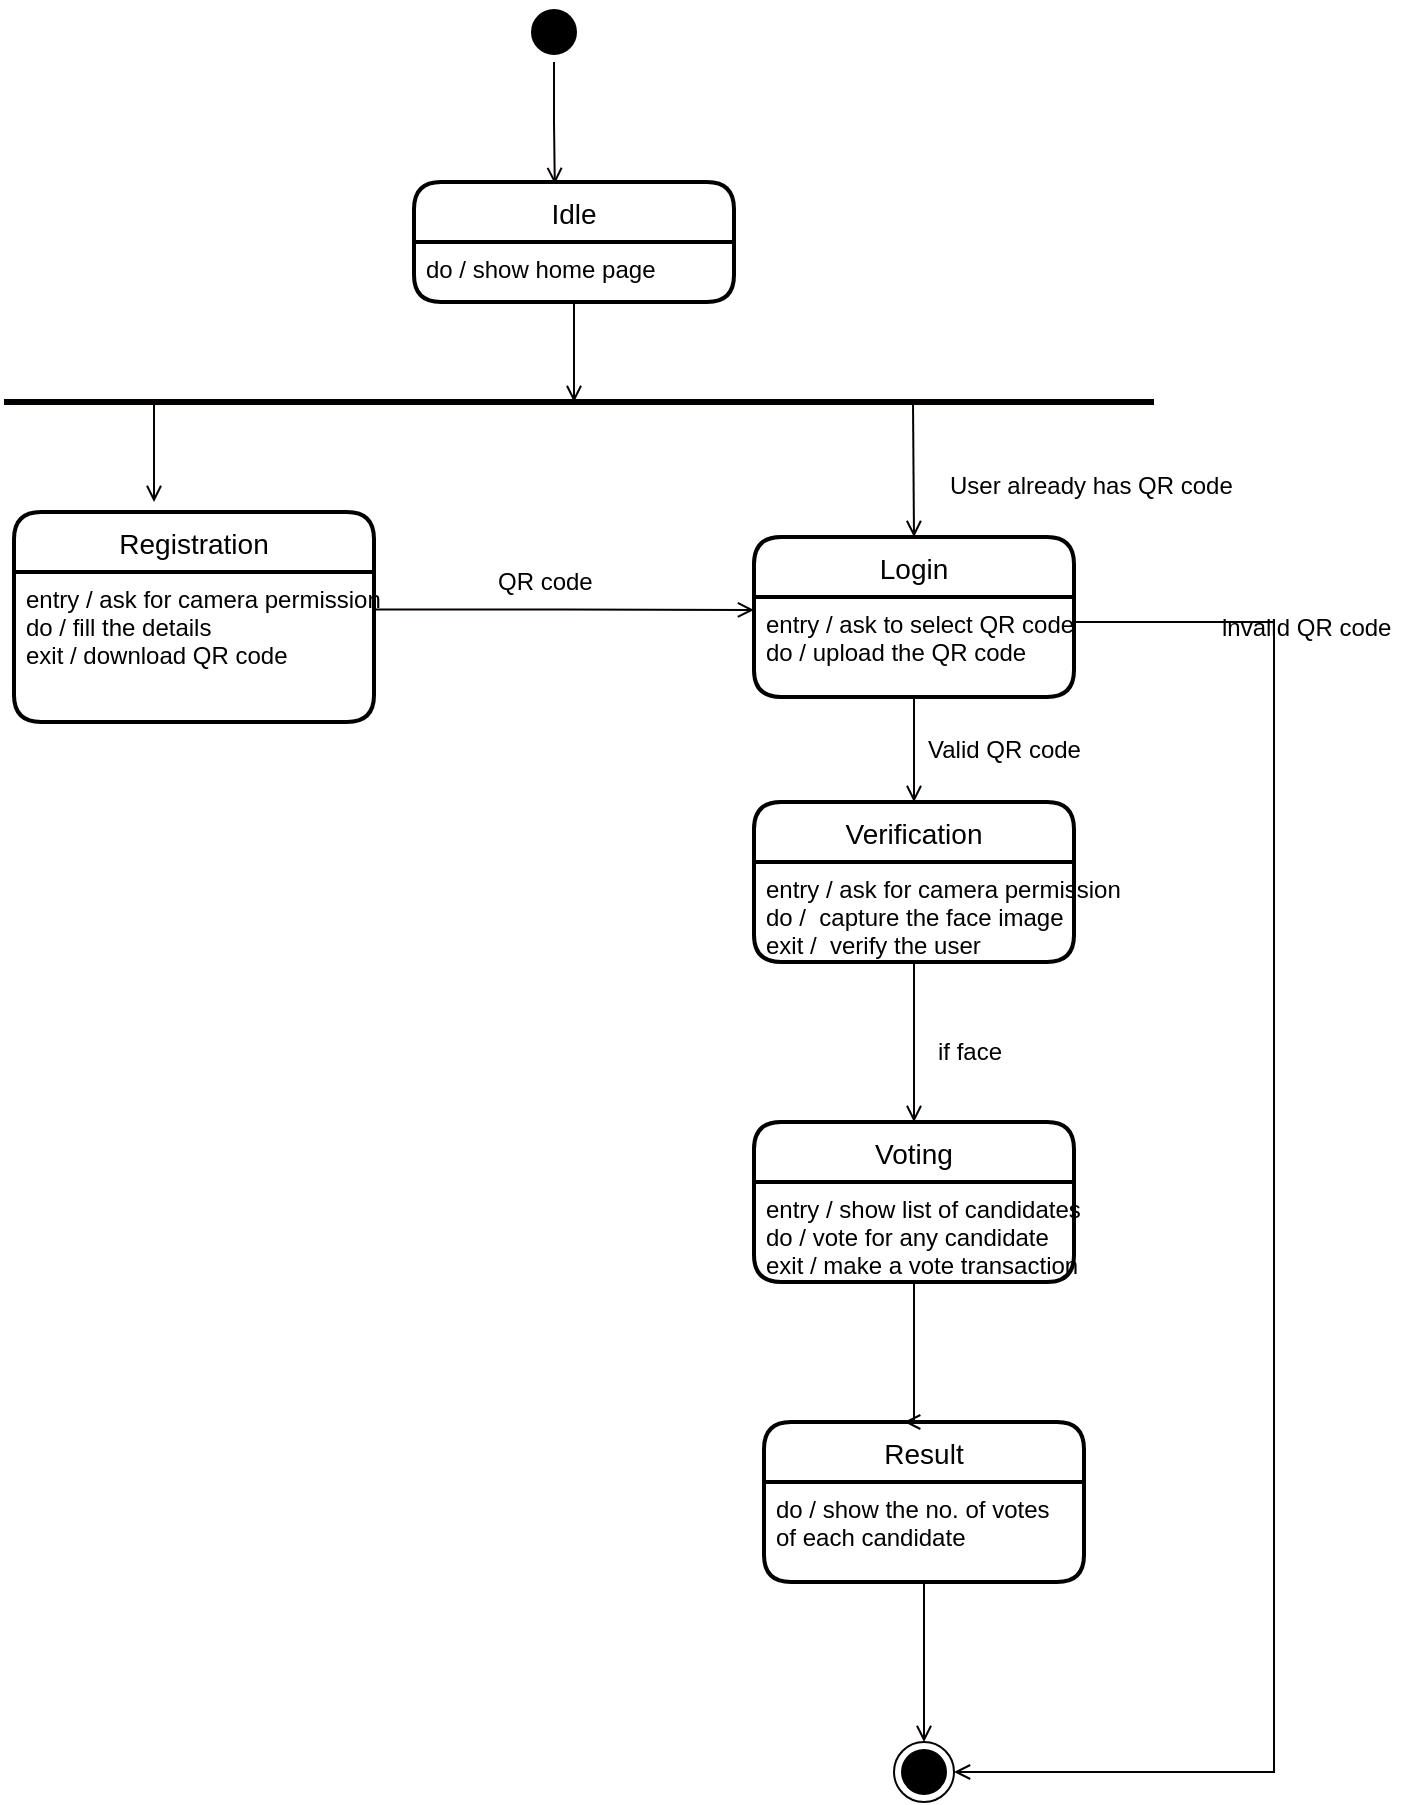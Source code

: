 <mxfile version="12.2.6" type="github" pages="1">
  <diagram id="UWl-4crLRYwF7wUx09or" name="Page-1">
    <mxGraphModel dx="1024" dy="534" grid="1" gridSize="10" guides="1" tooltips="1" connect="1" arrows="1" fold="1" page="1" pageScale="1" pageWidth="827" pageHeight="1169" math="0" shadow="0">
      <root>
        <mxCell id="0"/>
        <mxCell id="1" parent="0"/>
        <mxCell id="BBlOOyhZ7gnegx1fQNet-1" value="Idle" style="swimlane;childLayout=stackLayout;horizontal=1;startSize=30;horizontalStack=0;fillColor=#FFFFFF;fontColor=#030000;rounded=1;fontSize=14;fontStyle=0;strokeWidth=2;resizeParent=0;resizeLast=1;shadow=0;dashed=0;align=center;" vertex="1" parent="1">
          <mxGeometry x="350" y="90" width="160" height="60" as="geometry"/>
        </mxCell>
        <mxCell id="BBlOOyhZ7gnegx1fQNet-2" value="do / show home page" style="align=left;strokeColor=none;fillColor=none;spacingLeft=4;fontSize=12;verticalAlign=top;resizable=0;rotatable=0;part=1;" vertex="1" parent="BBlOOyhZ7gnegx1fQNet-1">
          <mxGeometry y="30" width="160" height="30" as="geometry"/>
        </mxCell>
        <mxCell id="BBlOOyhZ7gnegx1fQNet-5" value="Login" style="swimlane;childLayout=stackLayout;horizontal=1;startSize=30;horizontalStack=0;fillColor=#FFFFFF;fontColor=#030000;rounded=1;fontSize=14;fontStyle=0;strokeWidth=2;resizeParent=0;resizeLast=1;shadow=0;dashed=0;align=center;" vertex="1" parent="1">
          <mxGeometry x="520" y="267.5" width="160" height="80" as="geometry"/>
        </mxCell>
        <mxCell id="BBlOOyhZ7gnegx1fQNet-6" value="entry / ask to select QR code&#xa;do / upload the QR code&#xa;" style="align=left;strokeColor=none;fillColor=none;spacingLeft=4;fontSize=12;verticalAlign=top;resizable=0;rotatable=0;part=1;" vertex="1" parent="BBlOOyhZ7gnegx1fQNet-5">
          <mxGeometry y="30" width="160" height="50" as="geometry"/>
        </mxCell>
        <mxCell id="BBlOOyhZ7gnegx1fQNet-11" value="Result" style="swimlane;childLayout=stackLayout;horizontal=1;startSize=30;horizontalStack=0;fillColor=#FFFFFF;fontColor=#030000;rounded=1;fontSize=14;fontStyle=0;strokeWidth=2;resizeParent=0;resizeLast=1;shadow=0;dashed=0;align=center;" vertex="1" parent="1">
          <mxGeometry x="525" y="710" width="160" height="80" as="geometry"/>
        </mxCell>
        <mxCell id="BBlOOyhZ7gnegx1fQNet-12" value="do / show the no. of votes &#xa;of each candidate&#xa;" style="align=left;strokeColor=none;fillColor=none;spacingLeft=4;fontSize=12;verticalAlign=top;resizable=0;rotatable=0;part=1;" vertex="1" parent="BBlOOyhZ7gnegx1fQNet-11">
          <mxGeometry y="30" width="160" height="50" as="geometry"/>
        </mxCell>
        <mxCell id="BBlOOyhZ7gnegx1fQNet-18" style="edgeStyle=orthogonalEdgeStyle;rounded=0;jumpSize=6;orthogonalLoop=1;jettySize=auto;html=1;entryX=0.44;entryY=0.017;entryDx=0;entryDy=0;entryPerimeter=0;endArrow=open;endFill=0;strokeColor=#050000;strokeWidth=1;fontColor=#030000;" edge="1" parent="1" source="BBlOOyhZ7gnegx1fQNet-13" target="BBlOOyhZ7gnegx1fQNet-1">
          <mxGeometry relative="1" as="geometry"/>
        </mxCell>
        <mxCell id="BBlOOyhZ7gnegx1fQNet-13" value="" style="ellipse;html=1;shape=startState;fillColor=#000000;strokeColor=#030000;fontColor=#030000;" vertex="1" parent="1">
          <mxGeometry x="405" width="30" height="30" as="geometry"/>
        </mxCell>
        <mxCell id="BBlOOyhZ7gnegx1fQNet-15" value="" style="endArrow=none;html=1;strokeColor=#050000;fontColor=#030000;strokeWidth=3;" edge="1" parent="1">
          <mxGeometry width="50" height="50" relative="1" as="geometry">
            <mxPoint x="145" y="200" as="sourcePoint"/>
            <mxPoint x="720" y="200" as="targetPoint"/>
          </mxGeometry>
        </mxCell>
        <mxCell id="BBlOOyhZ7gnegx1fQNet-3" value="Registration" style="swimlane;childLayout=stackLayout;horizontal=1;startSize=30;horizontalStack=0;fillColor=#FFFFFF;fontColor=#030000;rounded=1;fontSize=14;fontStyle=0;strokeWidth=2;resizeParent=0;resizeLast=1;shadow=0;dashed=0;align=center;" vertex="1" parent="1">
          <mxGeometry x="150" y="255" width="180" height="105" as="geometry"/>
        </mxCell>
        <mxCell id="BBlOOyhZ7gnegx1fQNet-4" value="entry / ask for camera permission&#xa;do / fill the details&#xa;exit / download QR code" style="align=left;strokeColor=none;fillColor=none;spacingLeft=4;fontSize=12;verticalAlign=top;resizable=0;rotatable=0;part=1;" vertex="1" parent="BBlOOyhZ7gnegx1fQNet-3">
          <mxGeometry y="30" width="180" height="75" as="geometry"/>
        </mxCell>
        <mxCell id="BBlOOyhZ7gnegx1fQNet-16" value="" style="ellipse;html=1;shape=endState;fillColor=#000000;strokeColor=#050000;fontColor=#030000;" vertex="1" parent="1">
          <mxGeometry x="590" y="870" width="30" height="30" as="geometry"/>
        </mxCell>
        <mxCell id="BBlOOyhZ7gnegx1fQNet-17" style="edgeStyle=orthogonalEdgeStyle;rounded=0;orthogonalLoop=1;jettySize=auto;html=1;strokeColor=#050000;strokeWidth=1;fontColor=#030000;endArrow=open;endFill=0;jumpSize=6;" edge="1" parent="1" source="BBlOOyhZ7gnegx1fQNet-2">
          <mxGeometry relative="1" as="geometry">
            <mxPoint x="430" y="200" as="targetPoint"/>
          </mxGeometry>
        </mxCell>
        <mxCell id="BBlOOyhZ7gnegx1fQNet-19" style="edgeStyle=orthogonalEdgeStyle;rounded=0;orthogonalLoop=1;jettySize=auto;html=1;strokeColor=#050000;strokeWidth=1;fontColor=#030000;endArrow=open;endFill=0;jumpSize=6;" edge="1" parent="1">
          <mxGeometry relative="1" as="geometry">
            <mxPoint x="220" y="250" as="targetPoint"/>
            <mxPoint x="220" y="200" as="sourcePoint"/>
          </mxGeometry>
        </mxCell>
        <mxCell id="BBlOOyhZ7gnegx1fQNet-20" style="edgeStyle=orthogonalEdgeStyle;rounded=0;orthogonalLoop=1;jettySize=auto;html=1;strokeColor=#050000;strokeWidth=1;fontColor=#030000;endArrow=open;endFill=0;jumpSize=6;entryX=0.5;entryY=0;entryDx=0;entryDy=0;" edge="1" parent="1" target="BBlOOyhZ7gnegx1fQNet-5">
          <mxGeometry relative="1" as="geometry">
            <mxPoint x="599.5" y="250" as="targetPoint"/>
            <mxPoint x="599.5" y="200" as="sourcePoint"/>
            <Array as="points"/>
          </mxGeometry>
        </mxCell>
        <mxCell id="BBlOOyhZ7gnegx1fQNet-7" value="Verification" style="swimlane;childLayout=stackLayout;horizontal=1;startSize=30;horizontalStack=0;fillColor=#FFFFFF;fontColor=#030000;rounded=1;fontSize=14;fontStyle=0;strokeWidth=2;resizeParent=0;resizeLast=1;shadow=0;dashed=0;align=center;" vertex="1" parent="1">
          <mxGeometry x="520" y="400" width="160" height="80" as="geometry"/>
        </mxCell>
        <mxCell id="BBlOOyhZ7gnegx1fQNet-8" value="entry / ask for camera permission&#xa;do /  capture the face image&#xa;exit /  verify the user" style="align=left;strokeColor=none;fillColor=none;spacingLeft=4;fontSize=12;verticalAlign=top;resizable=0;rotatable=0;part=1;" vertex="1" parent="BBlOOyhZ7gnegx1fQNet-7">
          <mxGeometry y="30" width="160" height="50" as="geometry"/>
        </mxCell>
        <mxCell id="BBlOOyhZ7gnegx1fQNet-23" style="edgeStyle=orthogonalEdgeStyle;rounded=0;jumpSize=6;orthogonalLoop=1;jettySize=auto;html=1;exitX=1;exitY=0.25;exitDx=0;exitDy=0;endArrow=open;endFill=0;strokeColor=#050000;strokeWidth=1;fontColor=#030000;" edge="1" parent="1" source="BBlOOyhZ7gnegx1fQNet-4">
          <mxGeometry relative="1" as="geometry">
            <mxPoint x="520" y="304" as="targetPoint"/>
          </mxGeometry>
        </mxCell>
        <mxCell id="BBlOOyhZ7gnegx1fQNet-9" value="Voting" style="swimlane;childLayout=stackLayout;horizontal=1;startSize=30;horizontalStack=0;fillColor=#FFFFFF;fontColor=#030000;rounded=1;fontSize=14;fontStyle=0;strokeWidth=2;resizeParent=0;resizeLast=1;shadow=0;dashed=0;align=center;" vertex="1" parent="1">
          <mxGeometry x="520" y="560" width="160" height="80" as="geometry"/>
        </mxCell>
        <mxCell id="BBlOOyhZ7gnegx1fQNet-10" value="entry / show list of candidates&#xa;do / vote for any candidate &#xa;exit / make a vote transaction" style="align=left;strokeColor=none;fillColor=none;spacingLeft=4;fontSize=12;verticalAlign=top;resizable=0;rotatable=0;part=1;" vertex="1" parent="BBlOOyhZ7gnegx1fQNet-9">
          <mxGeometry y="30" width="160" height="50" as="geometry"/>
        </mxCell>
        <mxCell id="BBlOOyhZ7gnegx1fQNet-24" style="edgeStyle=orthogonalEdgeStyle;rounded=0;jumpSize=6;orthogonalLoop=1;jettySize=auto;html=1;exitX=0.5;exitY=1;exitDx=0;exitDy=0;entryX=0.5;entryY=0;entryDx=0;entryDy=0;endArrow=open;endFill=0;strokeColor=#050000;strokeWidth=1;fontColor=#030000;" edge="1" parent="1" source="BBlOOyhZ7gnegx1fQNet-6" target="BBlOOyhZ7gnegx1fQNet-7">
          <mxGeometry relative="1" as="geometry"/>
        </mxCell>
        <mxCell id="BBlOOyhZ7gnegx1fQNet-25" style="edgeStyle=orthogonalEdgeStyle;rounded=0;jumpSize=6;orthogonalLoop=1;jettySize=auto;html=1;exitX=0.5;exitY=1;exitDx=0;exitDy=0;endArrow=open;endFill=0;strokeColor=#050000;strokeWidth=1;fontColor=#030000;entryX=0.5;entryY=0;entryDx=0;entryDy=0;" edge="1" parent="1" source="BBlOOyhZ7gnegx1fQNet-8" target="BBlOOyhZ7gnegx1fQNet-9">
          <mxGeometry relative="1" as="geometry">
            <mxPoint x="600" y="550" as="targetPoint"/>
            <Array as="points"/>
          </mxGeometry>
        </mxCell>
        <mxCell id="BBlOOyhZ7gnegx1fQNet-26" style="edgeStyle=orthogonalEdgeStyle;rounded=0;jumpSize=6;orthogonalLoop=1;jettySize=auto;html=1;exitX=0.5;exitY=1;exitDx=0;exitDy=0;entryX=0.438;entryY=0;entryDx=0;entryDy=0;entryPerimeter=0;endArrow=open;endFill=0;strokeColor=#050000;strokeWidth=1;fontColor=#030000;" edge="1" parent="1" source="BBlOOyhZ7gnegx1fQNet-10" target="BBlOOyhZ7gnegx1fQNet-11">
          <mxGeometry relative="1" as="geometry">
            <Array as="points">
              <mxPoint x="600" y="710"/>
            </Array>
          </mxGeometry>
        </mxCell>
        <mxCell id="BBlOOyhZ7gnegx1fQNet-27" style="edgeStyle=orthogonalEdgeStyle;rounded=0;jumpSize=6;orthogonalLoop=1;jettySize=auto;html=1;exitX=0.5;exitY=1;exitDx=0;exitDy=0;entryX=0.5;entryY=0;entryDx=0;entryDy=0;endArrow=open;endFill=0;strokeColor=#050000;strokeWidth=1;fontColor=#030000;" edge="1" parent="1" source="BBlOOyhZ7gnegx1fQNet-12" target="BBlOOyhZ7gnegx1fQNet-16">
          <mxGeometry relative="1" as="geometry"/>
        </mxCell>
        <mxCell id="BBlOOyhZ7gnegx1fQNet-30" value="QR code&amp;nbsp;" style="text;html=1;resizable=0;points=[];autosize=1;align=left;verticalAlign=top;spacingTop=-4;fontColor=#030000;" vertex="1" parent="1">
          <mxGeometry x="390" y="280" width="70" height="20" as="geometry"/>
        </mxCell>
        <mxCell id="BBlOOyhZ7gnegx1fQNet-31" value="User already has QR code" style="text;html=1;resizable=0;points=[];autosize=1;align=left;verticalAlign=top;spacingTop=-4;fontColor=#030000;" vertex="1" parent="1">
          <mxGeometry x="616" y="232" width="160" height="20" as="geometry"/>
        </mxCell>
        <mxCell id="BBlOOyhZ7gnegx1fQNet-33" value="Valid QR code" style="text;html=1;resizable=0;points=[];autosize=1;align=left;verticalAlign=top;spacingTop=-4;fontColor=#030000;" vertex="1" parent="1">
          <mxGeometry x="605" y="364" width="90" height="20" as="geometry"/>
        </mxCell>
        <mxCell id="BBlOOyhZ7gnegx1fQNet-34" style="edgeStyle=orthogonalEdgeStyle;rounded=0;jumpSize=6;orthogonalLoop=1;jettySize=auto;html=1;exitX=1;exitY=0.25;exitDx=0;exitDy=0;endArrow=open;endFill=0;strokeColor=#050000;strokeWidth=1;fontColor=#030000;entryX=1;entryY=0.5;entryDx=0;entryDy=0;" edge="1" parent="1" source="BBlOOyhZ7gnegx1fQNet-6" target="BBlOOyhZ7gnegx1fQNet-16">
          <mxGeometry relative="1" as="geometry">
            <mxPoint x="720" y="880.8" as="targetPoint"/>
            <Array as="points">
              <mxPoint x="780" y="310"/>
              <mxPoint x="780" y="885"/>
            </Array>
          </mxGeometry>
        </mxCell>
        <mxCell id="BBlOOyhZ7gnegx1fQNet-35" value="invalid QR code&amp;nbsp;" style="text;html=1;resizable=0;points=[];autosize=1;align=left;verticalAlign=top;spacingTop=-4;fontColor=#030000;" vertex="1" parent="1">
          <mxGeometry x="752" y="303" width="100" height="20" as="geometry"/>
        </mxCell>
        <mxCell id="BBlOOyhZ7gnegx1fQNet-37" value="if face&amp;nbsp;" style="text;html=1;resizable=0;points=[];autosize=1;align=left;verticalAlign=top;spacingTop=-4;fontColor=#030000;" vertex="1" parent="1">
          <mxGeometry x="610" y="515" width="50" height="20" as="geometry"/>
        </mxCell>
      </root>
    </mxGraphModel>
  </diagram>
</mxfile>
